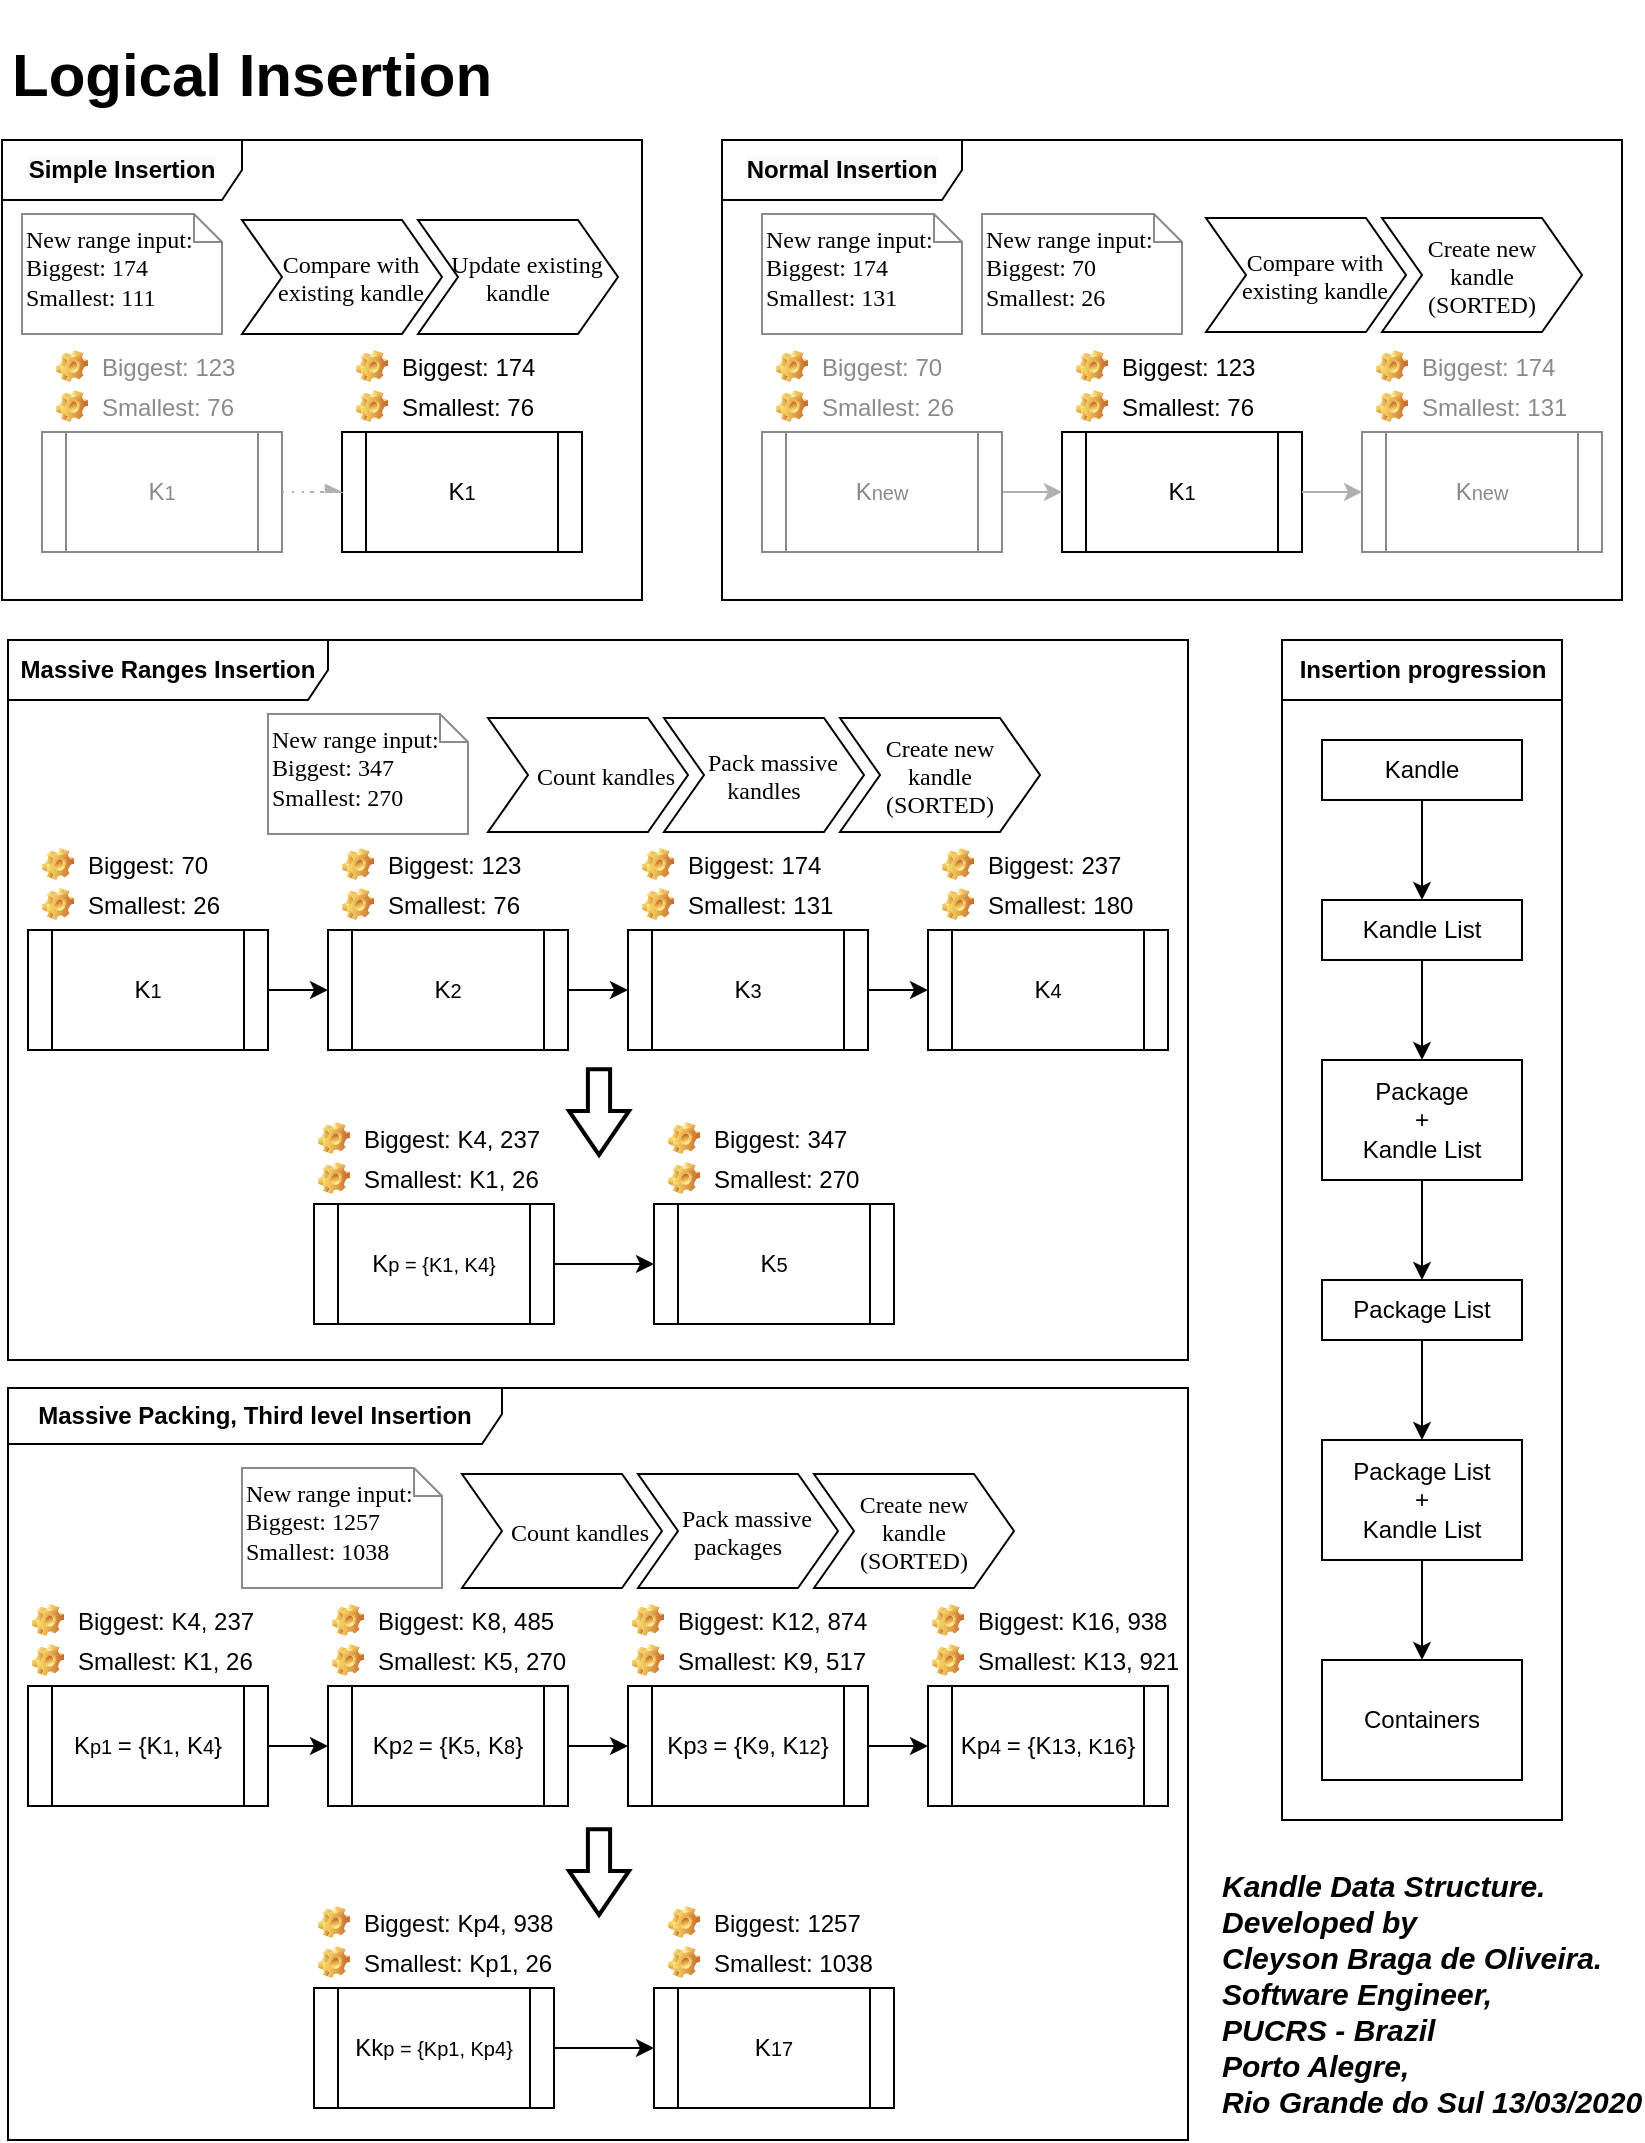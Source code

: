 <mxfile version="12.8.5" type="device"><diagram id="lAc05uliHumbik8vP_mW" name="Page-1"><mxGraphModel dx="828" dy="452" grid="1" gridSize="10" guides="1" tooltips="1" connect="1" arrows="1" fold="1" page="1" pageScale="1" pageWidth="850" pageHeight="1100" math="0" shadow="0"><root><mxCell id="0"/><mxCell id="1" parent="0"/><mxCell id="ee2zaI-29pAMUFSfitSl-3" value="&lt;span style=&quot;font-family: &amp;#34;helvetica&amp;#34; ; font-weight: 700&quot;&gt;Massive Packing, Third level Insertion&lt;/span&gt;" style="shape=umlFrame;whiteSpace=wrap;html=1;labelBackgroundColor=#ffffff;strokeColor=#000000;fontFamily=Garamond;fontSize=12;fontColor=#000000;align=center;width=247;height=28;" vertex="1" parent="1"><mxGeometry x="23" y="704" width="590" height="376" as="geometry"/></mxCell><mxCell id="ML6kY__V2sqc-xMElNbv-2" value="&lt;span style=&quot;font-family: &amp;#34;helvetica&amp;#34; ; font-weight: 700 ; white-space: nowrap&quot;&gt;Massive Ranges Insertion&lt;/span&gt;" style="shape=umlFrame;whiteSpace=wrap;html=1;labelBackgroundColor=#ffffff;strokeColor=#000000;fontFamily=Garamond;fontSize=12;fontColor=#000000;align=center;width=160;height=30;" parent="1" vertex="1"><mxGeometry x="23" y="330" width="590" height="360" as="geometry"/></mxCell><mxCell id="YAlgXfrAqMWuX-MnfNVO-153" value="&lt;span style=&quot;font-family: &amp;#34;helvetica&amp;#34; ; font-weight: 700 ; white-space: nowrap ; background-color: rgb(248 , 249 , 250)&quot;&gt;Normal Insertion&lt;/span&gt;" style="shape=umlFrame;whiteSpace=wrap;html=1;labelBackgroundColor=#ffffff;strokeColor=#000000;fontFamily=Garamond;fontSize=12;fontColor=#000000;align=center;width=120;height=30;" parent="1" vertex="1"><mxGeometry x="380" y="80" width="450" height="230" as="geometry"/></mxCell><mxCell id="YAlgXfrAqMWuX-MnfNVO-161" value="&lt;span style=&quot;font-family: &amp;#34;helvetica&amp;#34; ; font-weight: 700 ; white-space: nowrap ; background-color: rgb(248 , 249 , 250)&quot;&gt;Simple Insertion&lt;/span&gt;" style="shape=umlFrame;whiteSpace=wrap;html=1;labelBackgroundColor=#ffffff;strokeColor=#000000;fontFamily=Garamond;fontSize=12;fontColor=#000000;align=center;width=120;height=30;" parent="1" vertex="1"><mxGeometry x="20" y="80" width="320" height="230" as="geometry"/></mxCell><mxCell id="YAlgXfrAqMWuX-MnfNVO-67" value="" style="group" parent="1" vertex="1" connectable="0"><mxGeometry x="30" y="87" width="308" height="100" as="geometry"/></mxCell><mxCell id="YAlgXfrAqMWuX-MnfNVO-32" value="" style="swimlane;childLayout=stackLayout;horizontal=1;fillColor=none;horizontalStack=1;resizeParent=1;resizeParentMax=0;resizeLast=0;collapsible=0;strokeColor=none;stackBorder=10;stackSpacing=-12;resizable=1;align=center;points=[];fontColor=#000000;" parent="YAlgXfrAqMWuX-MnfNVO-67" vertex="1"><mxGeometry x="100" width="208" height="100" as="geometry"/></mxCell><mxCell id="YAlgXfrAqMWuX-MnfNVO-123" value="" style="group" parent="YAlgXfrAqMWuX-MnfNVO-32" vertex="1" connectable="0"><mxGeometry x="10" y="33" width="188" height="57" as="geometry"/></mxCell><mxCell id="YAlgXfrAqMWuX-MnfNVO-122" value="" style="group" parent="YAlgXfrAqMWuX-MnfNVO-123" vertex="1" connectable="0"><mxGeometry width="188" height="57" as="geometry"/></mxCell><mxCell id="YAlgXfrAqMWuX-MnfNVO-33" value="   Compare with&#10;   existing kandle" style="shape=step;perimeter=stepPerimeter;fixedSize=1;points=[];fontFamily=Garamond;" parent="YAlgXfrAqMWuX-MnfNVO-122" vertex="1"><mxGeometry width="100" height="57" as="geometry"/></mxCell><mxCell id="YAlgXfrAqMWuX-MnfNVO-34" value="   Update existing&#10;kandle" style="shape=step;perimeter=stepPerimeter;fixedSize=1;points=[];fontFamily=Garamond;align=center;" parent="YAlgXfrAqMWuX-MnfNVO-122" vertex="1"><mxGeometry x="88" width="100" height="57" as="geometry"/></mxCell><mxCell id="YAlgXfrAqMWuX-MnfNVO-39" value="&lt;font color=&quot;#000000&quot;&gt;New range input:&lt;br&gt;Biggest: 174&lt;br&gt;Smallest: 111&lt;/font&gt;&lt;font color=&quot;#000000&quot;&gt;&lt;br&gt;&lt;/font&gt;" style="shape=note;whiteSpace=wrap;html=1;size=14;verticalAlign=middle;align=left;spacingTop=-6;labelBackgroundColor=#ffffff;strokeColor=#8A8A8A;fontFamily=Garamond;fontColor=#8A8A8A;" parent="YAlgXfrAqMWuX-MnfNVO-67" vertex="1"><mxGeometry y="30" width="100" height="60" as="geometry"/></mxCell><mxCell id="YAlgXfrAqMWuX-MnfNVO-70" value="" style="group" parent="1" vertex="1" connectable="0"><mxGeometry x="40" y="180" width="270" height="106" as="geometry"/></mxCell><mxCell id="YAlgXfrAqMWuX-MnfNVO-35" value="K&lt;font style=&quot;font-size: 10px&quot;&gt;1&lt;/font&gt;" style="shape=process;whiteSpace=wrap;html=1;backgroundOutline=1;fontColor=#8A8A8A;strokeColor=#8A8A8A;" parent="YAlgXfrAqMWuX-MnfNVO-70" vertex="1"><mxGeometry y="46" width="120" height="60" as="geometry"/></mxCell><mxCell id="YAlgXfrAqMWuX-MnfNVO-36" value="Biggest: 123" style="label;fontStyle=0;strokeColor=none;fillColor=none;align=left;verticalAlign=top;overflow=hidden;spacingLeft=28;spacingRight=4;rotatable=0;points=[[0,0.5],[1,0.5]];portConstraint=eastwest;imageWidth=16;imageHeight=16;image=img/clipart/Gear_128x128.png;fontColor=#8A8A8A;" parent="YAlgXfrAqMWuX-MnfNVO-70" vertex="1"><mxGeometry width="120" height="26" as="geometry"/></mxCell><mxCell id="YAlgXfrAqMWuX-MnfNVO-37" value="Smallest: 76" style="label;fontStyle=0;strokeColor=none;fillColor=none;align=left;verticalAlign=top;overflow=hidden;spacingLeft=28;spacingRight=4;rotatable=0;points=[[0,0.5],[1,0.5]];portConstraint=eastwest;imageWidth=16;imageHeight=16;image=img/clipart/Gear_128x128.png;fontColor=#8A8A8A;" parent="YAlgXfrAqMWuX-MnfNVO-70" vertex="1"><mxGeometry y="20" width="120" height="26" as="geometry"/></mxCell><mxCell id="YAlgXfrAqMWuX-MnfNVO-40" value="K&lt;font style=&quot;font-size: 10px&quot;&gt;1&lt;/font&gt;" style="shape=process;whiteSpace=wrap;html=1;backgroundOutline=1;" parent="YAlgXfrAqMWuX-MnfNVO-70" vertex="1"><mxGeometry x="150" y="46" width="120" height="60" as="geometry"/></mxCell><mxCell id="YAlgXfrAqMWuX-MnfNVO-43" value="" style="edgeStyle=orthogonalEdgeStyle;rounded=0;orthogonalLoop=1;jettySize=auto;html=1;strokeColor=#B0B0B0;fontFamily=Garamond;fontColor=#8A8A8A;dashed=1;dashPattern=1 4;endArrow=async;endFill=1;" parent="YAlgXfrAqMWuX-MnfNVO-70" source="YAlgXfrAqMWuX-MnfNVO-35" target="YAlgXfrAqMWuX-MnfNVO-40" edge="1"><mxGeometry relative="1" as="geometry"/></mxCell><mxCell id="YAlgXfrAqMWuX-MnfNVO-41" value="Biggest: 174" style="label;fontStyle=0;strokeColor=none;fillColor=none;align=left;verticalAlign=top;overflow=hidden;spacingLeft=28;spacingRight=4;rotatable=0;points=[[0,0.5],[1,0.5]];portConstraint=eastwest;imageWidth=16;imageHeight=16;image=img/clipart/Gear_128x128.png" parent="YAlgXfrAqMWuX-MnfNVO-70" vertex="1"><mxGeometry x="150" width="120" height="26" as="geometry"/></mxCell><mxCell id="YAlgXfrAqMWuX-MnfNVO-42" value="Smallest: 76" style="label;fontStyle=0;strokeColor=none;fillColor=none;align=left;verticalAlign=top;overflow=hidden;spacingLeft=28;spacingRight=4;rotatable=0;points=[[0,0.5],[1,0.5]];portConstraint=eastwest;imageWidth=16;imageHeight=16;image=img/clipart/Gear_128x128.png" parent="YAlgXfrAqMWuX-MnfNVO-70" vertex="1"><mxGeometry x="150" y="20" width="120" height="26" as="geometry"/></mxCell><mxCell id="YAlgXfrAqMWuX-MnfNVO-121" value="" style="group" parent="1" vertex="1" connectable="0"><mxGeometry x="400" y="80" width="420" height="206" as="geometry"/></mxCell><mxCell id="YAlgXfrAqMWuX-MnfNVO-68" value="" style="group" parent="YAlgXfrAqMWuX-MnfNVO-121" vertex="1" connectable="0"><mxGeometry x="50" y="3" width="308" height="100" as="geometry"/></mxCell><mxCell id="YAlgXfrAqMWuX-MnfNVO-2" value="" style="swimlane;childLayout=stackLayout;horizontal=1;fillColor=none;horizontalStack=1;resizeParent=1;resizeParentMax=0;resizeLast=0;collapsible=0;strokeColor=none;stackBorder=10;stackSpacing=-12;resizable=1;align=center;points=[];fontColor=#000000;startSize=23;" parent="YAlgXfrAqMWuX-MnfNVO-68" vertex="1"><mxGeometry x="162" y="3" width="208" height="100" as="geometry"/></mxCell><mxCell id="YAlgXfrAqMWuX-MnfNVO-3" value="   Compare with&#10;   existing kandle" style="shape=step;perimeter=stepPerimeter;fixedSize=1;points=[];fontFamily=Garamond;" parent="YAlgXfrAqMWuX-MnfNVO-2" vertex="1"><mxGeometry x="10" y="33" width="100" height="57" as="geometry"/></mxCell><mxCell id="YAlgXfrAqMWuX-MnfNVO-4" value="Create new&#10;kandle&#10;(SORTED)" style="shape=step;perimeter=stepPerimeter;fixedSize=1;points=[];fontFamily=Garamond;align=center;" parent="YAlgXfrAqMWuX-MnfNVO-2" vertex="1"><mxGeometry x="98" y="33" width="100" height="57" as="geometry"/></mxCell><mxCell id="YAlgXfrAqMWuX-MnfNVO-69" value="" style="group" parent="YAlgXfrAqMWuX-MnfNVO-121" vertex="1" connectable="0"><mxGeometry y="100" width="420" height="106" as="geometry"/></mxCell><mxCell id="YAlgXfrAqMWuX-MnfNVO-1" value="K&lt;font style=&quot;font-size: 10px&quot;&gt;1&lt;/font&gt;" style="shape=process;whiteSpace=wrap;html=1;backgroundOutline=1;" parent="YAlgXfrAqMWuX-MnfNVO-69" vertex="1"><mxGeometry x="150" y="46" width="120" height="60" as="geometry"/></mxCell><mxCell id="YAlgXfrAqMWuX-MnfNVO-6" value="Biggest: 123" style="label;fontStyle=0;strokeColor=none;fillColor=none;align=left;verticalAlign=top;overflow=hidden;spacingLeft=28;spacingRight=4;rotatable=0;points=[[0,0.5],[1,0.5]];portConstraint=eastwest;imageWidth=16;imageHeight=16;image=img/clipart/Gear_128x128.png" parent="YAlgXfrAqMWuX-MnfNVO-69" vertex="1"><mxGeometry x="150" width="120" height="26" as="geometry"/></mxCell><mxCell id="YAlgXfrAqMWuX-MnfNVO-7" value="Smallest: 76" style="label;fontStyle=0;strokeColor=none;fillColor=none;align=left;verticalAlign=top;overflow=hidden;spacingLeft=28;spacingRight=4;rotatable=0;points=[[0,0.5],[1,0.5]];portConstraint=eastwest;imageWidth=16;imageHeight=16;image=img/clipart/Gear_128x128.png" parent="YAlgXfrAqMWuX-MnfNVO-69" vertex="1"><mxGeometry x="150" y="20" width="120" height="26" as="geometry"/></mxCell><mxCell id="YAlgXfrAqMWuX-MnfNVO-8" value="K&lt;font&gt;&lt;font style=&quot;font-size: 10px&quot;&gt;new&lt;/font&gt;&lt;br&gt;&lt;/font&gt;" style="shape=process;whiteSpace=wrap;html=1;backgroundOutline=1;fontColor=#8A8A8A;strokeColor=#8A8A8A;" parent="YAlgXfrAqMWuX-MnfNVO-69" vertex="1"><mxGeometry x="300" y="46" width="120" height="60" as="geometry"/></mxCell><mxCell id="YAlgXfrAqMWuX-MnfNVO-25" value="" style="edgeStyle=orthogonalEdgeStyle;rounded=0;orthogonalLoop=1;jettySize=auto;html=1;fontFamily=Garamond;strokeColor=#B0B0B0;" parent="YAlgXfrAqMWuX-MnfNVO-69" source="YAlgXfrAqMWuX-MnfNVO-1" target="YAlgXfrAqMWuX-MnfNVO-8" edge="1"><mxGeometry relative="1" as="geometry"/></mxCell><mxCell id="YAlgXfrAqMWuX-MnfNVO-26" value="Biggest: 174" style="label;fontStyle=0;strokeColor=none;fillColor=none;align=left;verticalAlign=top;overflow=hidden;spacingLeft=28;spacingRight=4;rotatable=0;points=[[0,0.5],[1,0.5]];portConstraint=eastwest;imageWidth=16;imageHeight=16;image=img/clipart/Gear_128x128.png;fontColor=#8A8A8A;" parent="YAlgXfrAqMWuX-MnfNVO-69" vertex="1"><mxGeometry x="300" width="120" height="26" as="geometry"/></mxCell><mxCell id="YAlgXfrAqMWuX-MnfNVO-27" value="Smallest: 131" style="label;fontStyle=0;strokeColor=none;fillColor=none;align=left;verticalAlign=top;overflow=hidden;spacingLeft=28;spacingRight=4;rotatable=0;points=[[0,0.5],[1,0.5]];portConstraint=eastwest;imageWidth=16;imageHeight=16;image=img/clipart/Gear_128x128.png;fontColor=#8A8A8A;" parent="YAlgXfrAqMWuX-MnfNVO-69" vertex="1"><mxGeometry x="300" y="20" width="120" height="26" as="geometry"/></mxCell><mxCell id="YAlgXfrAqMWuX-MnfNVO-31" value="" style="edgeStyle=orthogonalEdgeStyle;rounded=0;orthogonalLoop=1;jettySize=auto;html=1;fontFamily=Garamond;fontColor=#808080;strokeColor=#B0B0B0;" parent="YAlgXfrAqMWuX-MnfNVO-69" source="YAlgXfrAqMWuX-MnfNVO-28" target="YAlgXfrAqMWuX-MnfNVO-1" edge="1"><mxGeometry relative="1" as="geometry"/></mxCell><mxCell id="YAlgXfrAqMWuX-MnfNVO-28" value="K&lt;font&gt;&lt;font style=&quot;font-size: 10px&quot;&gt;new&lt;/font&gt;&lt;br&gt;&lt;/font&gt;" style="shape=process;whiteSpace=wrap;html=1;backgroundOutline=1;fontColor=#8A8A8A;labelBackgroundColor=#ffffff;strokeColor=#8A8A8A;" parent="YAlgXfrAqMWuX-MnfNVO-69" vertex="1"><mxGeometry y="46" width="120" height="60" as="geometry"/></mxCell><mxCell id="YAlgXfrAqMWuX-MnfNVO-29" value="Biggest: 70" style="label;fontStyle=0;strokeColor=none;fillColor=none;align=left;verticalAlign=top;overflow=hidden;spacingLeft=28;spacingRight=4;rotatable=0;points=[[0,0.5],[1,0.5]];portConstraint=eastwest;imageWidth=16;imageHeight=16;image=img/clipart/Gear_128x128.png;fontColor=#8A8A8A;labelBackgroundColor=#ffffff;" parent="YAlgXfrAqMWuX-MnfNVO-69" vertex="1"><mxGeometry width="120" height="26" as="geometry"/></mxCell><mxCell id="YAlgXfrAqMWuX-MnfNVO-30" value="Smallest: 26" style="label;fontStyle=0;strokeColor=none;fillColor=none;align=left;verticalAlign=top;overflow=hidden;spacingLeft=28;spacingRight=4;rotatable=0;points=[[0,0.5],[1,0.5]];portConstraint=eastwest;imageWidth=16;imageHeight=16;image=img/clipart/Gear_128x128.png;fontColor=#8A8A8A;labelBackgroundColor=#ffffff;" parent="YAlgXfrAqMWuX-MnfNVO-69" vertex="1"><mxGeometry y="20" width="120" height="26" as="geometry"/></mxCell><mxCell id="YAlgXfrAqMWuX-MnfNVO-125" value="&lt;h1&gt;Logical Insertion&lt;/h1&gt;" style="text;html=1;strokeColor=none;fillColor=none;spacing=5;spacingTop=-20;whiteSpace=wrap;overflow=hidden;rounded=0;fontSize=15;" parent="1" vertex="1"><mxGeometry x="20" y="20" width="350" height="50" as="geometry"/></mxCell><mxCell id="YAlgXfrAqMWuX-MnfNVO-156" value="&lt;font color=&quot;#000000&quot;&gt;New range input:&lt;br&gt;Biggest: 70&lt;br&gt;Smallest: 26&lt;/font&gt;&lt;font color=&quot;#000000&quot;&gt;&lt;br&gt;&lt;/font&gt;" style="shape=note;whiteSpace=wrap;html=1;size=14;verticalAlign=middle;align=left;spacingTop=-6;labelBackgroundColor=#ffffff;strokeColor=#8A8A8A;fontFamily=Garamond;fontColor=#8A8A8A;" parent="1" vertex="1"><mxGeometry x="510" y="117" width="100" height="60" as="geometry"/></mxCell><mxCell id="YAlgXfrAqMWuX-MnfNVO-157" value="&lt;font color=&quot;#000000&quot;&gt;New range input:&lt;br&gt;Biggest: 174&lt;br&gt;Smallest: 131&lt;/font&gt;&lt;font color=&quot;#000000&quot;&gt;&lt;br&gt;&lt;/font&gt;" style="shape=note;whiteSpace=wrap;html=1;size=14;verticalAlign=middle;align=left;spacingTop=-6;labelBackgroundColor=#ffffff;strokeColor=#8A8A8A;fontFamily=Garamond;fontColor=#8A8A8A;" parent="1" vertex="1"><mxGeometry x="400" y="117" width="100" height="60" as="geometry"/></mxCell><mxCell id="YAlgXfrAqMWuX-MnfNVO-168" value="&lt;font face=&quot;Helvetica&quot;&gt;Insertion progression&lt;/font&gt;" style="swimlane;html=1;startSize=30;horizontal=1;childLayout=flowLayout;flowOrientation=north;resizable=0;interRankCellSpacing=50;containerType=tree;labelBackgroundColor=#ffffff;strokeColor=#000000;fontFamily=Garamond;fontSize=12;fontColor=#000000;align=center;" parent="1" vertex="1"><mxGeometry x="660" y="330" width="140" height="590" as="geometry"><mxRectangle x="50" y="420" width="140" height="20" as="alternateBounds"/></mxGeometry></mxCell><mxCell id="YAlgXfrAqMWuX-MnfNVO-169" value="" style="edgeStyle=orthogonalEdgeStyle;rounded=0;orthogonalLoop=1;jettySize=auto;html=1;endArrow=classic;endFill=1;strokeColor=#000000;fontFamily=Garamond;fontSize=12;fontColor=#000000;noEdgeStyle=1;orthogonal=1;" parent="YAlgXfrAqMWuX-MnfNVO-168" source="YAlgXfrAqMWuX-MnfNVO-170" target="YAlgXfrAqMWuX-MnfNVO-171" edge="1"><mxGeometry relative="1" as="geometry"><Array as="points"><mxPoint x="70" y="92"/><mxPoint x="70" y="118"/></Array></mxGeometry></mxCell><mxCell id="YAlgXfrAqMWuX-MnfNVO-170" value="Kandle" style="whiteSpace=wrap;html=1;" parent="YAlgXfrAqMWuX-MnfNVO-168" vertex="1"><mxGeometry x="20" y="50" width="100" height="30" as="geometry"/></mxCell><mxCell id="YAlgXfrAqMWuX-MnfNVO-171" value="Kandle List" style="whiteSpace=wrap;html=1;" parent="YAlgXfrAqMWuX-MnfNVO-168" vertex="1"><mxGeometry x="20" y="130" width="100" height="30" as="geometry"/></mxCell><mxCell id="YAlgXfrAqMWuX-MnfNVO-172" value="" style="edgeStyle=orthogonalEdgeStyle;rounded=0;orthogonalLoop=1;jettySize=auto;html=1;endArrow=classic;endFill=1;strokeColor=#000000;fontFamily=Garamond;fontSize=12;fontColor=#000000;noEdgeStyle=1;orthogonal=1;" parent="YAlgXfrAqMWuX-MnfNVO-168" source="YAlgXfrAqMWuX-MnfNVO-171" target="YAlgXfrAqMWuX-MnfNVO-173" edge="1"><mxGeometry relative="1" as="geometry"><mxPoint x="4950" y="10110" as="sourcePoint"/><Array as="points"><mxPoint x="70" y="172"/><mxPoint x="70" y="198"/></Array></mxGeometry></mxCell><mxCell id="YAlgXfrAqMWuX-MnfNVO-173" value="&lt;span style=&quot;white-space: normal&quot;&gt;Package&lt;/span&gt;&lt;br style=&quot;white-space: normal&quot;&gt;&lt;span style=&quot;white-space: normal&quot;&gt;+&lt;/span&gt;&lt;br style=&quot;white-space: normal&quot;&gt;&lt;span style=&quot;white-space: normal&quot;&gt;Kandle List&lt;/span&gt;" style="whiteSpace=wrap;html=1;" parent="YAlgXfrAqMWuX-MnfNVO-168" vertex="1"><mxGeometry x="20" y="210" width="100" height="60" as="geometry"/></mxCell><mxCell id="YAlgXfrAqMWuX-MnfNVO-174" value="" style="edgeStyle=orthogonalEdgeStyle;rounded=0;orthogonalLoop=1;jettySize=auto;html=1;endArrow=classic;endFill=1;strokeColor=#000000;fontFamily=Garamond;fontSize=12;fontColor=#000000;noEdgeStyle=1;orthogonal=1;" parent="YAlgXfrAqMWuX-MnfNVO-168" source="YAlgXfrAqMWuX-MnfNVO-173" target="YAlgXfrAqMWuX-MnfNVO-175" edge="1"><mxGeometry relative="1" as="geometry"><mxPoint x="4910" y="10140" as="sourcePoint"/><Array as="points"><mxPoint x="70" y="282"/><mxPoint x="70" y="308"/></Array></mxGeometry></mxCell><mxCell id="YAlgXfrAqMWuX-MnfNVO-175" value="&lt;span style=&quot;white-space: normal&quot;&gt;Package List&lt;/span&gt;" style="whiteSpace=wrap;html=1;" parent="YAlgXfrAqMWuX-MnfNVO-168" vertex="1"><mxGeometry x="20" y="320" width="100" height="30" as="geometry"/></mxCell><mxCell id="YAlgXfrAqMWuX-MnfNVO-176" value="" style="edgeStyle=orthogonalEdgeStyle;rounded=0;orthogonalLoop=1;jettySize=auto;html=1;endArrow=classic;endFill=1;strokeColor=#000000;fontFamily=Garamond;fontSize=12;fontColor=#000000;noEdgeStyle=1;orthogonal=1;" parent="YAlgXfrAqMWuX-MnfNVO-168" source="YAlgXfrAqMWuX-MnfNVO-175" target="YAlgXfrAqMWuX-MnfNVO-177" edge="1"><mxGeometry relative="1" as="geometry"><mxPoint x="1640" y="3700" as="sourcePoint"/><Array as="points"><mxPoint x="70" y="362"/><mxPoint x="70" y="388"/></Array></mxGeometry></mxCell><mxCell id="YAlgXfrAqMWuX-MnfNVO-177" value="Package List&lt;br&gt;+&lt;br&gt;Kandle List" style="whiteSpace=wrap;html=1;" parent="YAlgXfrAqMWuX-MnfNVO-168" vertex="1"><mxGeometry x="20" y="400" width="100" height="60" as="geometry"/></mxCell><mxCell id="YAlgXfrAqMWuX-MnfNVO-185" value="" style="edgeStyle=orthogonalEdgeStyle;rounded=0;orthogonalLoop=1;jettySize=auto;html=1;endArrow=classic;endFill=1;strokeColor=#000000;fontFamily=Garamond;fontSize=12;fontColor=#000000;noEdgeStyle=1;orthogonal=1;" parent="YAlgXfrAqMWuX-MnfNVO-168" source="YAlgXfrAqMWuX-MnfNVO-177" target="YAlgXfrAqMWuX-MnfNVO-186" edge="1"><mxGeometry relative="1" as="geometry"><mxPoint x="1140.0" y="1550" as="sourcePoint"/><Array as="points"><mxPoint x="70" y="472"/><mxPoint x="70" y="498"/></Array></mxGeometry></mxCell><mxCell id="YAlgXfrAqMWuX-MnfNVO-186" value="Containers" style="whiteSpace=wrap;html=1;" parent="YAlgXfrAqMWuX-MnfNVO-168" vertex="1"><mxGeometry x="20" y="510" width="100" height="60" as="geometry"/></mxCell><mxCell id="YAlgXfrAqMWuX-MnfNVO-167" value="Kandle Data Structure.&#10;Developed by&#10;Cleyson Braga de Oliveira.&#10;Software Engineer,&#10;PUCRS - Brazil&#10;Porto Alegre,&#10;Rio Grande do Sul 13/03/2020" style="text;align=left;fontStyle=3;verticalAlign=middle;spacingLeft=3;spacingRight=3;strokeColor=none;rotatable=0;points=[[0,0.5],[1,0.5]];portConstraint=eastwest;fontSize=15;" parent="1" vertex="1"><mxGeometry x="625" y="936" width="205" height="140" as="geometry"/></mxCell><mxCell id="ML6kY__V2sqc-xMElNbv-1" value="" style="group" parent="1" vertex="1" connectable="0"><mxGeometry x="33" y="336" width="570" height="336" as="geometry"/></mxCell><mxCell id="YAlgXfrAqMWuX-MnfNVO-44" value="" style="swimlane;childLayout=stackLayout;horizontal=1;fillColor=none;horizontalStack=1;resizeParent=1;resizeParentMax=0;resizeLast=0;collapsible=0;strokeColor=none;stackBorder=10;stackSpacing=-12;resizable=1;align=center;points=[];fontColor=#000000;labelBackgroundColor=#ffffff;startSize=23;" parent="ML6kY__V2sqc-xMElNbv-1" vertex="1"><mxGeometry x="220" width="296" height="100" as="geometry"/></mxCell><mxCell id="YAlgXfrAqMWuX-MnfNVO-45" value="      Count kandles" style="shape=step;perimeter=stepPerimeter;fixedSize=1;points=[];fontFamily=Garamond;" parent="YAlgXfrAqMWuX-MnfNVO-44" vertex="1"><mxGeometry x="10" y="33" width="100" height="57" as="geometry"/></mxCell><mxCell id="YAlgXfrAqMWuX-MnfNVO-46" value="   Pack massive&#10;kandles" style="shape=step;perimeter=stepPerimeter;fixedSize=1;points=[];fontFamily=Garamond;" parent="YAlgXfrAqMWuX-MnfNVO-44" vertex="1"><mxGeometry x="98" y="33" width="100" height="57" as="geometry"/></mxCell><mxCell id="YAlgXfrAqMWuX-MnfNVO-47" value="Create new&#10;kandle&#10;(SORTED)" style="shape=step;perimeter=stepPerimeter;fixedSize=1;points=[];fontFamily=Garamond;" parent="YAlgXfrAqMWuX-MnfNVO-44" vertex="1"><mxGeometry x="186" y="33" width="100" height="57" as="geometry"/></mxCell><mxCell id="YAlgXfrAqMWuX-MnfNVO-71" value="" style="group" parent="ML6kY__V2sqc-xMElNbv-1" vertex="1" connectable="0"><mxGeometry y="91" width="570" height="197" as="geometry"/></mxCell><mxCell id="YAlgXfrAqMWuX-MnfNVO-49" value="K&lt;font style=&quot;font-size: 10px&quot;&gt;1&lt;/font&gt;" style="shape=process;whiteSpace=wrap;html=1;backgroundOutline=1;" parent="YAlgXfrAqMWuX-MnfNVO-71" vertex="1"><mxGeometry y="48" width="120" height="60" as="geometry"/></mxCell><mxCell id="YAlgXfrAqMWuX-MnfNVO-50" value="Biggest: 70" style="label;fontStyle=0;strokeColor=none;fillColor=none;align=left;verticalAlign=top;overflow=hidden;spacingLeft=28;spacingRight=4;rotatable=0;points=[[0,0.5],[1,0.5]];portConstraint=eastwest;imageWidth=16;imageHeight=16;image=img/clipart/Gear_128x128.png" parent="YAlgXfrAqMWuX-MnfNVO-71" vertex="1"><mxGeometry y="2" width="120" height="26" as="geometry"/></mxCell><mxCell id="YAlgXfrAqMWuX-MnfNVO-51" value="Smallest: 26" style="label;fontStyle=0;strokeColor=none;fillColor=none;align=left;verticalAlign=top;overflow=hidden;spacingLeft=28;spacingRight=4;rotatable=0;points=[[0,0.5],[1,0.5]];portConstraint=eastwest;imageWidth=16;imageHeight=16;image=img/clipart/Gear_128x128.png" parent="YAlgXfrAqMWuX-MnfNVO-71" vertex="1"><mxGeometry y="22" width="120" height="26" as="geometry"/></mxCell><mxCell id="YAlgXfrAqMWuX-MnfNVO-52" value="K&lt;font style=&quot;font-size: 10px&quot;&gt;2&lt;/font&gt;" style="shape=process;whiteSpace=wrap;html=1;backgroundOutline=1;" parent="YAlgXfrAqMWuX-MnfNVO-71" vertex="1"><mxGeometry x="150" y="48" width="120" height="60" as="geometry"/></mxCell><mxCell id="YAlgXfrAqMWuX-MnfNVO-61" value="" style="edgeStyle=orthogonalEdgeStyle;rounded=0;orthogonalLoop=1;jettySize=auto;html=1;endArrow=classic;endFill=1;strokeColor=#000000;fontFamily=Garamond;fontColor=#8A8A8A;" parent="YAlgXfrAqMWuX-MnfNVO-71" source="YAlgXfrAqMWuX-MnfNVO-49" target="YAlgXfrAqMWuX-MnfNVO-52" edge="1"><mxGeometry relative="1" as="geometry"/></mxCell><mxCell id="YAlgXfrAqMWuX-MnfNVO-53" value="Biggest: 123" style="label;fontStyle=0;strokeColor=none;fillColor=none;align=left;verticalAlign=top;overflow=hidden;spacingLeft=28;spacingRight=4;rotatable=0;points=[[0,0.5],[1,0.5]];portConstraint=eastwest;imageWidth=16;imageHeight=16;image=img/clipart/Gear_128x128.png" parent="YAlgXfrAqMWuX-MnfNVO-71" vertex="1"><mxGeometry x="150" y="2" width="120" height="26" as="geometry"/></mxCell><mxCell id="YAlgXfrAqMWuX-MnfNVO-54" value="Smallest: 76" style="label;fontStyle=0;strokeColor=none;fillColor=none;align=left;verticalAlign=top;overflow=hidden;spacingLeft=28;spacingRight=4;rotatable=0;points=[[0,0.5],[1,0.5]];portConstraint=eastwest;imageWidth=16;imageHeight=16;image=img/clipart/Gear_128x128.png" parent="YAlgXfrAqMWuX-MnfNVO-71" vertex="1"><mxGeometry x="150" y="22" width="120" height="26" as="geometry"/></mxCell><mxCell id="YAlgXfrAqMWuX-MnfNVO-55" value="K&lt;font style=&quot;font-size: 10px&quot;&gt;3&lt;/font&gt;" style="shape=process;whiteSpace=wrap;html=1;backgroundOutline=1;" parent="YAlgXfrAqMWuX-MnfNVO-71" vertex="1"><mxGeometry x="300" y="48" width="120" height="60" as="geometry"/></mxCell><mxCell id="YAlgXfrAqMWuX-MnfNVO-62" value="" style="edgeStyle=orthogonalEdgeStyle;rounded=0;orthogonalLoop=1;jettySize=auto;html=1;endArrow=classic;endFill=1;strokeColor=#000000;fontFamily=Garamond;fontColor=#8A8A8A;" parent="YAlgXfrAqMWuX-MnfNVO-71" source="YAlgXfrAqMWuX-MnfNVO-52" target="YAlgXfrAqMWuX-MnfNVO-55" edge="1"><mxGeometry relative="1" as="geometry"/></mxCell><mxCell id="YAlgXfrAqMWuX-MnfNVO-56" value="Biggest: 174" style="label;fontStyle=0;strokeColor=none;fillColor=none;align=left;verticalAlign=top;overflow=hidden;spacingLeft=28;spacingRight=4;rotatable=0;points=[[0,0.5],[1,0.5]];portConstraint=eastwest;imageWidth=16;imageHeight=16;image=img/clipart/Gear_128x128.png" parent="YAlgXfrAqMWuX-MnfNVO-71" vertex="1"><mxGeometry x="300" y="2" width="120" height="26" as="geometry"/></mxCell><mxCell id="YAlgXfrAqMWuX-MnfNVO-57" value="Smallest: 131" style="label;fontStyle=0;strokeColor=none;fillColor=none;align=left;verticalAlign=top;overflow=hidden;spacingLeft=28;spacingRight=4;rotatable=0;points=[[0,0.5],[1,0.5]];portConstraint=eastwest;imageWidth=16;imageHeight=16;image=img/clipart/Gear_128x128.png" parent="YAlgXfrAqMWuX-MnfNVO-71" vertex="1"><mxGeometry x="300" y="22" width="120" height="26" as="geometry"/></mxCell><mxCell id="YAlgXfrAqMWuX-MnfNVO-58" value="K&lt;font style=&quot;font-size: 10px&quot;&gt;4&lt;/font&gt;" style="shape=process;whiteSpace=wrap;html=1;backgroundOutline=1;" parent="YAlgXfrAqMWuX-MnfNVO-71" vertex="1"><mxGeometry x="450" y="48" width="120" height="60" as="geometry"/></mxCell><mxCell id="YAlgXfrAqMWuX-MnfNVO-63" value="" style="edgeStyle=orthogonalEdgeStyle;rounded=0;orthogonalLoop=1;jettySize=auto;html=1;endArrow=classic;endFill=1;strokeColor=#000000;fontFamily=Garamond;fontColor=#8A8A8A;" parent="YAlgXfrAqMWuX-MnfNVO-71" source="YAlgXfrAqMWuX-MnfNVO-55" target="YAlgXfrAqMWuX-MnfNVO-58" edge="1"><mxGeometry relative="1" as="geometry"/></mxCell><mxCell id="YAlgXfrAqMWuX-MnfNVO-59" value="Biggest: 237" style="label;fontStyle=0;strokeColor=none;fillColor=none;align=left;verticalAlign=top;overflow=hidden;spacingLeft=28;spacingRight=4;rotatable=0;points=[[0,0.5],[1,0.5]];portConstraint=eastwest;imageWidth=16;imageHeight=16;image=img/clipart/Gear_128x128.png" parent="YAlgXfrAqMWuX-MnfNVO-71" vertex="1"><mxGeometry x="450" y="2" width="120" height="26" as="geometry"/></mxCell><mxCell id="YAlgXfrAqMWuX-MnfNVO-60" value="Smallest: 180" style="label;fontStyle=0;strokeColor=none;fillColor=none;align=left;verticalAlign=top;overflow=hidden;spacingLeft=28;spacingRight=4;rotatable=0;points=[[0,0.5],[1,0.5]];portConstraint=eastwest;imageWidth=16;imageHeight=16;image=img/clipart/Gear_128x128.png" parent="YAlgXfrAqMWuX-MnfNVO-71" vertex="1"><mxGeometry x="450" y="22" width="120" height="26" as="geometry"/></mxCell><mxCell id="YAlgXfrAqMWuX-MnfNVO-65" value="&lt;font color=&quot;#000000&quot;&gt;New range input:&lt;br&gt;Biggest: 347&lt;br&gt;Smallest: 270&lt;/font&gt;&lt;font color=&quot;#000000&quot;&gt;&lt;br&gt;&lt;/font&gt;" style="shape=note;whiteSpace=wrap;html=1;size=14;verticalAlign=middle;align=left;spacingTop=-6;labelBackgroundColor=#ffffff;strokeColor=#8A8A8A;fontFamily=Garamond;fontColor=#8A8A8A;direction=east;" parent="YAlgXfrAqMWuX-MnfNVO-71" vertex="1"><mxGeometry x="120" y="-60" width="100" height="60" as="geometry"/></mxCell><mxCell id="YAlgXfrAqMWuX-MnfNVO-73" value="" style="verticalLabelPosition=bottom;verticalAlign=top;html=1;strokeWidth=2;shape=mxgraph.arrows2.arrow;dy=0.63;dx=21.94;notch=0;labelBackgroundColor=#ffffff;fontFamily=Garamond;fontColor=#8A8A8A;align=center;rotation=90;" parent="ML6kY__V2sqc-xMElNbv-1" vertex="1"><mxGeometry x="264.07" y="215" width="42.86" height="30" as="geometry"/></mxCell><mxCell id="YAlgXfrAqMWuX-MnfNVO-77" value="K&lt;font style=&quot;font-size: 10px&quot;&gt;5&lt;/font&gt;" style="shape=process;whiteSpace=wrap;html=1;backgroundOutline=1;" parent="ML6kY__V2sqc-xMElNbv-1" vertex="1"><mxGeometry x="313" y="276" width="120" height="60" as="geometry"/></mxCell><mxCell id="YAlgXfrAqMWuX-MnfNVO-78" value="Biggest: 347" style="label;fontStyle=0;strokeColor=none;fillColor=none;align=left;verticalAlign=top;overflow=hidden;spacingLeft=28;spacingRight=4;rotatable=0;points=[[0,0.5],[1,0.5]];portConstraint=eastwest;imageWidth=16;imageHeight=16;image=img/clipart/Gear_128x128.png" parent="ML6kY__V2sqc-xMElNbv-1" vertex="1"><mxGeometry x="313" y="230" width="120" height="26" as="geometry"/></mxCell><mxCell id="YAlgXfrAqMWuX-MnfNVO-79" value="Smallest: 270" style="label;fontStyle=0;strokeColor=none;fillColor=none;align=left;verticalAlign=top;overflow=hidden;spacingLeft=28;spacingRight=4;rotatable=0;points=[[0,0.5],[1,0.5]];portConstraint=eastwest;imageWidth=16;imageHeight=16;image=img/clipart/Gear_128x128.png" parent="ML6kY__V2sqc-xMElNbv-1" vertex="1"><mxGeometry x="313" y="250" width="120" height="26" as="geometry"/></mxCell><mxCell id="YAlgXfrAqMWuX-MnfNVO-81" value="Biggest: K4, 237" style="label;fontStyle=0;strokeColor=none;fillColor=none;align=left;verticalAlign=top;overflow=hidden;spacingLeft=28;spacingRight=4;rotatable=0;points=[[0,0.5],[1,0.5]];portConstraint=eastwest;imageWidth=16;imageHeight=16;image=img/clipart/Gear_128x128.png" parent="ML6kY__V2sqc-xMElNbv-1" vertex="1"><mxGeometry x="138" y="230" width="130" height="26" as="geometry"/></mxCell><mxCell id="YAlgXfrAqMWuX-MnfNVO-82" value="Smallest: K1, 26" style="label;fontStyle=0;strokeColor=none;fillColor=none;align=left;verticalAlign=top;overflow=hidden;spacingLeft=28;spacingRight=4;rotatable=0;points=[[0,0.5],[1,0.5]];portConstraint=eastwest;imageWidth=16;imageHeight=16;image=img/clipart/Gear_128x128.png" parent="ML6kY__V2sqc-xMElNbv-1" vertex="1"><mxGeometry x="138" y="250" width="130" height="26" as="geometry"/></mxCell><mxCell id="YAlgXfrAqMWuX-MnfNVO-84" value="" style="edgeStyle=orthogonalEdgeStyle;rounded=0;orthogonalLoop=1;jettySize=auto;html=1;endArrow=classic;endFill=1;strokeColor=#000000;fontFamily=Garamond;fontSize=11;fontColor=#8A8A8A;" parent="ML6kY__V2sqc-xMElNbv-1" source="YAlgXfrAqMWuX-MnfNVO-83" target="YAlgXfrAqMWuX-MnfNVO-77" edge="1"><mxGeometry relative="1" as="geometry"/></mxCell><mxCell id="YAlgXfrAqMWuX-MnfNVO-83" value="K&lt;font style=&quot;font-size: 10px&quot;&gt;p = {K&lt;/font&gt;&lt;font style=&quot;font-size: 10px&quot;&gt;1&lt;/font&gt;&lt;font style=&quot;font-size: 10px&quot;&gt;, K&lt;/font&gt;&lt;font style=&quot;font-size: 10px&quot;&gt;4&lt;/font&gt;&lt;font style=&quot;font-size: 10px&quot;&gt;}&lt;/font&gt;" style="shape=process;whiteSpace=wrap;html=1;backgroundOutline=1;" parent="ML6kY__V2sqc-xMElNbv-1" vertex="1"><mxGeometry x="143" y="276" width="120" height="60" as="geometry"/></mxCell><mxCell id="ee2zaI-29pAMUFSfitSl-2" value="" style="group" vertex="1" connectable="0" parent="1"><mxGeometry x="33" y="714" width="580" height="350" as="geometry"/></mxCell><mxCell id="YAlgXfrAqMWuX-MnfNVO-88" value="" style="group" parent="ee2zaI-29pAMUFSfitSl-2" vertex="1" connectable="0"><mxGeometry x="107" width="396" height="100" as="geometry"/></mxCell><mxCell id="YAlgXfrAqMWuX-MnfNVO-89" value="" style="swimlane;childLayout=stackLayout;horizontal=1;fillColor=none;horizontalStack=1;resizeParent=1;resizeParentMax=0;resizeLast=0;collapsible=0;strokeColor=none;stackBorder=10;stackSpacing=-12;resizable=1;align=center;points=[];fontColor=#000000;labelBackgroundColor=#ffffff;startSize=23;" parent="YAlgXfrAqMWuX-MnfNVO-88" vertex="1"><mxGeometry x="100" width="296" height="100" as="geometry"/></mxCell><mxCell id="YAlgXfrAqMWuX-MnfNVO-90" value="      Count kandles" style="shape=step;perimeter=stepPerimeter;fixedSize=1;points=[];fontFamily=Garamond;" parent="YAlgXfrAqMWuX-MnfNVO-89" vertex="1"><mxGeometry x="10" y="33" width="100" height="57" as="geometry"/></mxCell><mxCell id="YAlgXfrAqMWuX-MnfNVO-91" value="   Pack massive&#10;packages" style="shape=step;perimeter=stepPerimeter;fixedSize=1;points=[];fontFamily=Garamond;" parent="YAlgXfrAqMWuX-MnfNVO-89" vertex="1"><mxGeometry x="98" y="33" width="100" height="57" as="geometry"/></mxCell><mxCell id="YAlgXfrAqMWuX-MnfNVO-92" value="Create new&#10;kandle&#10;(SORTED)" style="shape=step;perimeter=stepPerimeter;fixedSize=1;points=[];fontFamily=Garamond;" parent="YAlgXfrAqMWuX-MnfNVO-89" vertex="1"><mxGeometry x="186" y="33" width="100" height="57" as="geometry"/></mxCell><mxCell id="YAlgXfrAqMWuX-MnfNVO-93" value="&lt;font color=&quot;#000000&quot;&gt;New range input:&lt;br&gt;Biggest: 1257&lt;br&gt;Smallest: 1038&lt;/font&gt;&lt;font color=&quot;#000000&quot;&gt;&lt;br&gt;&lt;/font&gt;" style="shape=note;whiteSpace=wrap;html=1;size=14;verticalAlign=middle;align=left;spacingTop=-6;labelBackgroundColor=#ffffff;strokeColor=#8A8A8A;fontFamily=Garamond;fontColor=#8A8A8A;" parent="YAlgXfrAqMWuX-MnfNVO-88" vertex="1"><mxGeometry y="30" width="100" height="60" as="geometry"/></mxCell><mxCell id="YAlgXfrAqMWuX-MnfNVO-94" value="" style="group" parent="ee2zaI-29pAMUFSfitSl-2" vertex="1" connectable="0"><mxGeometry y="93" width="580" height="106" as="geometry"/></mxCell><mxCell id="YAlgXfrAqMWuX-MnfNVO-95" value="K&lt;font style=&quot;font-size: 10px&quot;&gt;p1 &lt;/font&gt;&lt;font style=&quot;font-size: 12px&quot;&gt;= {K&lt;/font&gt;&lt;font size=&quot;1&quot;&gt;1&lt;/font&gt;&lt;font style=&quot;font-size: 12px&quot;&gt;, K&lt;/font&gt;&lt;font style=&quot;font-size: 10px&quot;&gt;4&lt;/font&gt;&lt;font style=&quot;font-size: 12px&quot;&gt;}&lt;/font&gt;" style="shape=process;whiteSpace=wrap;html=1;backgroundOutline=1;" parent="YAlgXfrAqMWuX-MnfNVO-94" vertex="1"><mxGeometry y="46" width="120" height="60" as="geometry"/></mxCell><mxCell id="YAlgXfrAqMWuX-MnfNVO-96" value="Biggest: K4, 237" style="label;fontStyle=0;strokeColor=none;fillColor=none;align=left;verticalAlign=top;overflow=hidden;spacingLeft=28;spacingRight=4;rotatable=0;points=[[0,0.5],[1,0.5]];portConstraint=eastwest;imageWidth=16;imageHeight=16;image=img/clipart/Gear_128x128.png" parent="YAlgXfrAqMWuX-MnfNVO-94" vertex="1"><mxGeometry x="-5" width="130" height="26" as="geometry"/></mxCell><mxCell id="YAlgXfrAqMWuX-MnfNVO-97" value="Smallest: K1, 26" style="label;fontStyle=0;strokeColor=none;fillColor=none;align=left;verticalAlign=top;overflow=hidden;spacingLeft=28;spacingRight=4;rotatable=0;points=[[0,0.5],[1,0.5]];portConstraint=eastwest;imageWidth=16;imageHeight=16;image=img/clipart/Gear_128x128.png" parent="YAlgXfrAqMWuX-MnfNVO-94" vertex="1"><mxGeometry x="-5" y="20" width="130" height="26" as="geometry"/></mxCell><mxCell id="YAlgXfrAqMWuX-MnfNVO-98" value="Kp&lt;font style=&quot;font-size: 10px&quot;&gt;2 &lt;/font&gt;&lt;font style=&quot;font-size: 12px&quot;&gt;= {K&lt;/font&gt;&lt;font size=&quot;1&quot;&gt;5&lt;/font&gt;&lt;font style=&quot;font-size: 12px&quot;&gt;, K&lt;/font&gt;&lt;font size=&quot;1&quot;&gt;8&lt;/font&gt;&lt;font style=&quot;font-size: 12px&quot;&gt;}&lt;/font&gt;" style="shape=process;whiteSpace=wrap;html=1;backgroundOutline=1;" parent="YAlgXfrAqMWuX-MnfNVO-94" vertex="1"><mxGeometry x="150" y="46" width="120" height="60" as="geometry"/></mxCell><mxCell id="YAlgXfrAqMWuX-MnfNVO-99" value="" style="edgeStyle=orthogonalEdgeStyle;rounded=0;orthogonalLoop=1;jettySize=auto;html=1;endArrow=classic;endFill=1;strokeColor=#000000;fontFamily=Garamond;fontColor=#8A8A8A;" parent="YAlgXfrAqMWuX-MnfNVO-94" source="YAlgXfrAqMWuX-MnfNVO-95" target="YAlgXfrAqMWuX-MnfNVO-98" edge="1"><mxGeometry relative="1" as="geometry"/></mxCell><mxCell id="YAlgXfrAqMWuX-MnfNVO-100" value="Biggest: K8, 485" style="label;fontStyle=0;strokeColor=none;fillColor=none;align=left;verticalAlign=top;overflow=hidden;spacingLeft=28;spacingRight=4;rotatable=0;points=[[0,0.5],[1,0.5]];portConstraint=eastwest;imageWidth=16;imageHeight=16;image=img/clipart/Gear_128x128.png" parent="YAlgXfrAqMWuX-MnfNVO-94" vertex="1"><mxGeometry x="145" width="130" height="26" as="geometry"/></mxCell><mxCell id="YAlgXfrAqMWuX-MnfNVO-101" value="Smallest: K5, 270" style="label;fontStyle=0;strokeColor=none;fillColor=none;align=left;verticalAlign=top;overflow=hidden;spacingLeft=28;spacingRight=4;rotatable=0;points=[[0,0.5],[1,0.5]];portConstraint=eastwest;imageWidth=16;imageHeight=16;image=img/clipart/Gear_128x128.png" parent="YAlgXfrAqMWuX-MnfNVO-94" vertex="1"><mxGeometry x="145" y="20" width="130" height="26" as="geometry"/></mxCell><mxCell id="YAlgXfrAqMWuX-MnfNVO-102" value="Kp&lt;font style=&quot;font-size: 10px&quot;&gt;3 &lt;/font&gt;&lt;font style=&quot;font-size: 12px&quot;&gt;= {K&lt;/font&gt;&lt;font size=&quot;1&quot;&gt;9&lt;/font&gt;&lt;font style=&quot;font-size: 12px&quot;&gt;, K&lt;/font&gt;&lt;font size=&quot;1&quot;&gt;12&lt;/font&gt;&lt;font style=&quot;font-size: 12px&quot;&gt;}&lt;/font&gt;" style="shape=process;whiteSpace=wrap;html=1;backgroundOutline=1;" parent="YAlgXfrAqMWuX-MnfNVO-94" vertex="1"><mxGeometry x="300" y="46" width="120" height="60" as="geometry"/></mxCell><mxCell id="YAlgXfrAqMWuX-MnfNVO-103" value="" style="edgeStyle=orthogonalEdgeStyle;rounded=0;orthogonalLoop=1;jettySize=auto;html=1;endArrow=classic;endFill=1;strokeColor=#000000;fontFamily=Garamond;fontColor=#8A8A8A;" parent="YAlgXfrAqMWuX-MnfNVO-94" source="YAlgXfrAqMWuX-MnfNVO-98" target="YAlgXfrAqMWuX-MnfNVO-102" edge="1"><mxGeometry relative="1" as="geometry"/></mxCell><mxCell id="YAlgXfrAqMWuX-MnfNVO-104" value="Biggest: K12, 874" style="label;fontStyle=0;strokeColor=none;fillColor=none;align=left;verticalAlign=top;overflow=hidden;spacingLeft=28;spacingRight=4;rotatable=0;points=[[0,0.5],[1,0.5]];portConstraint=eastwest;imageWidth=16;imageHeight=16;image=img/clipart/Gear_128x128.png" parent="YAlgXfrAqMWuX-MnfNVO-94" vertex="1"><mxGeometry x="295" width="130" height="26" as="geometry"/></mxCell><mxCell id="YAlgXfrAqMWuX-MnfNVO-105" value="Smallest: K9, 517" style="label;fontStyle=0;strokeColor=none;fillColor=none;align=left;verticalAlign=top;overflow=hidden;spacingLeft=28;spacingRight=4;rotatable=0;points=[[0,0.5],[1,0.5]];portConstraint=eastwest;imageWidth=16;imageHeight=16;image=img/clipart/Gear_128x128.png" parent="YAlgXfrAqMWuX-MnfNVO-94" vertex="1"><mxGeometry x="295" y="20" width="130" height="26" as="geometry"/></mxCell><mxCell id="YAlgXfrAqMWuX-MnfNVO-106" value="Kp&lt;font style=&quot;font-size: 10px&quot;&gt;4 &lt;/font&gt;&lt;font style=&quot;font-size: 12px&quot;&gt;= {K&lt;/font&gt;&lt;font style=&quot;font-size: 11px&quot;&gt;13, K16&lt;/font&gt;&lt;font style=&quot;font-size: 12px&quot;&gt;}&lt;/font&gt;" style="shape=process;whiteSpace=wrap;html=1;backgroundOutline=1;" parent="YAlgXfrAqMWuX-MnfNVO-94" vertex="1"><mxGeometry x="450" y="46" width="120" height="60" as="geometry"/></mxCell><mxCell id="YAlgXfrAqMWuX-MnfNVO-107" value="" style="edgeStyle=orthogonalEdgeStyle;rounded=0;orthogonalLoop=1;jettySize=auto;html=1;endArrow=classic;endFill=1;strokeColor=#000000;fontFamily=Garamond;fontColor=#8A8A8A;" parent="YAlgXfrAqMWuX-MnfNVO-94" source="YAlgXfrAqMWuX-MnfNVO-102" target="YAlgXfrAqMWuX-MnfNVO-106" edge="1"><mxGeometry relative="1" as="geometry"/></mxCell><mxCell id="YAlgXfrAqMWuX-MnfNVO-108" value="Biggest: K16, 938" style="label;fontStyle=0;strokeColor=none;fillColor=none;align=left;verticalAlign=top;overflow=hidden;spacingLeft=28;spacingRight=4;rotatable=0;points=[[0,0.5],[1,0.5]];portConstraint=eastwest;imageWidth=16;imageHeight=16;image=img/clipart/Gear_128x128.png" parent="YAlgXfrAqMWuX-MnfNVO-94" vertex="1"><mxGeometry x="445" width="130" height="26" as="geometry"/></mxCell><mxCell id="YAlgXfrAqMWuX-MnfNVO-109" value="Smallest: K13, 921" style="label;fontStyle=0;strokeColor=none;fillColor=none;align=left;verticalAlign=top;overflow=hidden;spacingLeft=28;spacingRight=4;rotatable=0;points=[[0,0.5],[1,0.5]];portConstraint=eastwest;imageWidth=16;imageHeight=16;image=img/clipart/Gear_128x128.png" parent="YAlgXfrAqMWuX-MnfNVO-94" vertex="1"><mxGeometry x="445" y="20" width="135" height="26" as="geometry"/></mxCell><mxCell id="YAlgXfrAqMWuX-MnfNVO-111" value="" style="verticalLabelPosition=bottom;verticalAlign=top;html=1;strokeWidth=2;shape=mxgraph.arrows2.arrow;dy=0.63;dx=21.94;notch=0;labelBackgroundColor=#ffffff;fontFamily=Garamond;fontColor=#8A8A8A;align=center;rotation=90;" parent="ee2zaI-29pAMUFSfitSl-2" vertex="1"><mxGeometry x="264.07" y="217" width="42.86" height="30" as="geometry"/></mxCell><mxCell id="YAlgXfrAqMWuX-MnfNVO-112" value="K&lt;font style=&quot;font-size: 10px&quot;&gt;17&lt;/font&gt;" style="shape=process;whiteSpace=wrap;html=1;backgroundOutline=1;" parent="ee2zaI-29pAMUFSfitSl-2" vertex="1"><mxGeometry x="313" y="290" width="120" height="60" as="geometry"/></mxCell><mxCell id="YAlgXfrAqMWuX-MnfNVO-113" value="Biggest: 1257" style="label;fontStyle=0;strokeColor=none;fillColor=none;align=left;verticalAlign=top;overflow=hidden;spacingLeft=28;spacingRight=4;rotatable=0;points=[[0,0.5],[1,0.5]];portConstraint=eastwest;imageWidth=16;imageHeight=16;image=img/clipart/Gear_128x128.png" parent="ee2zaI-29pAMUFSfitSl-2" vertex="1"><mxGeometry x="313" y="244" width="120" height="26" as="geometry"/></mxCell><mxCell id="YAlgXfrAqMWuX-MnfNVO-114" value="Smallest: 1038" style="label;fontStyle=0;strokeColor=none;fillColor=none;align=left;verticalAlign=top;overflow=hidden;spacingLeft=28;spacingRight=4;rotatable=0;points=[[0,0.5],[1,0.5]];portConstraint=eastwest;imageWidth=16;imageHeight=16;image=img/clipart/Gear_128x128.png" parent="ee2zaI-29pAMUFSfitSl-2" vertex="1"><mxGeometry x="313" y="264" width="120" height="26" as="geometry"/></mxCell><mxCell id="YAlgXfrAqMWuX-MnfNVO-115" value="Biggest: Kp4, 938" style="label;fontStyle=0;strokeColor=none;fillColor=none;align=left;verticalAlign=top;overflow=hidden;spacingLeft=28;spacingRight=4;rotatable=0;points=[[0,0.5],[1,0.5]];portConstraint=eastwest;imageWidth=16;imageHeight=16;image=img/clipart/Gear_128x128.png" parent="ee2zaI-29pAMUFSfitSl-2" vertex="1"><mxGeometry x="138" y="244" width="130" height="26" as="geometry"/></mxCell><mxCell id="YAlgXfrAqMWuX-MnfNVO-116" value="Smallest: Kp1, 26" style="label;fontStyle=0;strokeColor=none;fillColor=none;align=left;verticalAlign=top;overflow=hidden;spacingLeft=28;spacingRight=4;rotatable=0;points=[[0,0.5],[1,0.5]];portConstraint=eastwest;imageWidth=16;imageHeight=16;image=img/clipart/Gear_128x128.png;fontSize=12;" parent="ee2zaI-29pAMUFSfitSl-2" vertex="1"><mxGeometry x="138" y="264" width="130" height="26" as="geometry"/></mxCell><mxCell id="YAlgXfrAqMWuX-MnfNVO-117" value="" style="edgeStyle=orthogonalEdgeStyle;rounded=0;orthogonalLoop=1;jettySize=auto;html=1;endArrow=classic;endFill=1;strokeColor=#000000;fontFamily=Garamond;fontSize=11;fontColor=#8A8A8A;" parent="ee2zaI-29pAMUFSfitSl-2" source="YAlgXfrAqMWuX-MnfNVO-118" target="YAlgXfrAqMWuX-MnfNVO-112" edge="1"><mxGeometry relative="1" as="geometry"/></mxCell><mxCell id="YAlgXfrAqMWuX-MnfNVO-118" value="Kk&lt;font style=&quot;font-size: 10px&quot;&gt;p = {Kp&lt;/font&gt;&lt;font style=&quot;font-size: 10px&quot;&gt;1&lt;/font&gt;&lt;font style=&quot;font-size: 10px&quot;&gt;, Kp&lt;/font&gt;&lt;font style=&quot;font-size: 10px&quot;&gt;4&lt;/font&gt;&lt;font style=&quot;font-size: 10px&quot;&gt;}&lt;/font&gt;" style="shape=process;whiteSpace=wrap;html=1;backgroundOutline=1;" parent="ee2zaI-29pAMUFSfitSl-2" vertex="1"><mxGeometry x="143" y="290" width="120" height="60" as="geometry"/></mxCell></root></mxGraphModel></diagram></mxfile>